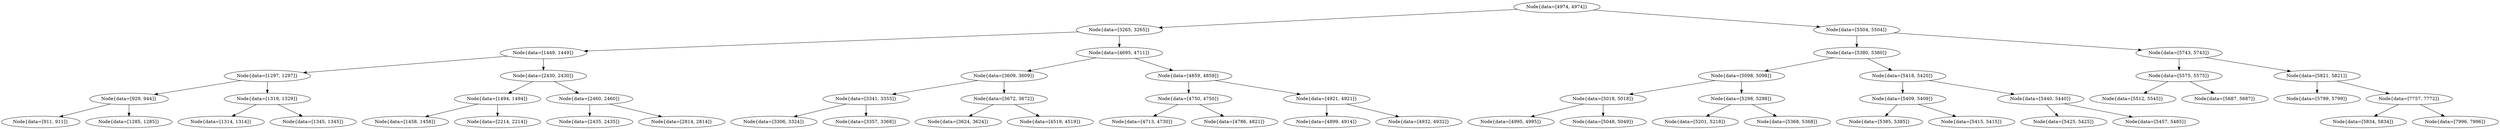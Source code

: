 digraph G{
1695373885 [label="Node{data=[4974, 4974]}"]
1695373885 -> 1587189379
1587189379 [label="Node{data=[3265, 3265]}"]
1587189379 -> 117706097
117706097 [label="Node{data=[1449, 1449]}"]
117706097 -> 626260944
626260944 [label="Node{data=[1297, 1297]}"]
626260944 -> 713064949
713064949 [label="Node{data=[929, 944]}"]
713064949 -> 547632296
547632296 [label="Node{data=[911, 911]}"]
713064949 -> 132958792
132958792 [label="Node{data=[1285, 1285]}"]
626260944 -> 1029385246
1029385246 [label="Node{data=[1319, 1329]}"]
1029385246 -> 326802793
326802793 [label="Node{data=[1314, 1314]}"]
1029385246 -> 318434010
318434010 [label="Node{data=[1345, 1345]}"]
117706097 -> 1940245575
1940245575 [label="Node{data=[2430, 2430]}"]
1940245575 -> 402269681
402269681 [label="Node{data=[1494, 1494]}"]
402269681 -> 1353474994
1353474994 [label="Node{data=[1458, 1458]}"]
402269681 -> 356904775
356904775 [label="Node{data=[2214, 2214]}"]
1940245575 -> 1222626908
1222626908 [label="Node{data=[2460, 2460]}"]
1222626908 -> 248295195
248295195 [label="Node{data=[2435, 2435]}"]
1222626908 -> 1036971139
1036971139 [label="Node{data=[2814, 2814]}"]
1587189379 -> 122360746
122360746 [label="Node{data=[4695, 4711]}"]
122360746 -> 835751985
835751985 [label="Node{data=[3609, 3609]}"]
835751985 -> 1510954343
1510954343 [label="Node{data=[3341, 3353]}"]
1510954343 -> 275710033
275710033 [label="Node{data=[3306, 3324]}"]
1510954343 -> 1340508085
1340508085 [label="Node{data=[3357, 3368]}"]
835751985 -> 2047006560
2047006560 [label="Node{data=[3672, 3672]}"]
2047006560 -> 1518735658
1518735658 [label="Node{data=[3624, 3624]}"]
2047006560 -> 839122851
839122851 [label="Node{data=[4519, 4519]}"]
122360746 -> 1227038073
1227038073 [label="Node{data=[4859, 4859]}"]
1227038073 -> 636910314
636910314 [label="Node{data=[4750, 4750]}"]
636910314 -> 1335046207
1335046207 [label="Node{data=[4713, 4730]}"]
636910314 -> 1656758409
1656758409 [label="Node{data=[4786, 4821]}"]
1227038073 -> 861479293
861479293 [label="Node{data=[4921, 4921]}"]
861479293 -> 636370134
636370134 [label="Node{data=[4899, 4914]}"]
861479293 -> 1932190364
1932190364 [label="Node{data=[4932, 4932]}"]
1695373885 -> 269307928
269307928 [label="Node{data=[5504, 5504]}"]
269307928 -> 1780861357
1780861357 [label="Node{data=[5380, 5380]}"]
1780861357 -> 1048133811
1048133811 [label="Node{data=[5098, 5098]}"]
1048133811 -> 451116002
451116002 [label="Node{data=[5018, 5018]}"]
451116002 -> 1611953462
1611953462 [label="Node{data=[4995, 4995]}"]
451116002 -> 607690808
607690808 [label="Node{data=[5048, 5049]}"]
1048133811 -> 1353715924
1353715924 [label="Node{data=[5298, 5298]}"]
1353715924 -> 1359826251
1359826251 [label="Node{data=[5201, 5218]}"]
1353715924 -> 317927321
317927321 [label="Node{data=[5368, 5368]}"]
1780861357 -> 1940612255
1940612255 [label="Node{data=[5418, 5420]}"]
1940612255 -> 592313486
592313486 [label="Node{data=[5409, 5409]}"]
592313486 -> 412191417
412191417 [label="Node{data=[5385, 5385]}"]
592313486 -> 320205269
320205269 [label="Node{data=[5415, 5415]}"]
1940612255 -> 993194164
993194164 [label="Node{data=[5440, 5440]}"]
993194164 -> 2010632912
2010632912 [label="Node{data=[5425, 5425]}"]
993194164 -> 1661426385
1661426385 [label="Node{data=[5457, 5485]}"]
269307928 -> 1604359229
1604359229 [label="Node{data=[5743, 5743]}"]
1604359229 -> 1941665837
1941665837 [label="Node{data=[5575, 5575]}"]
1941665837 -> 976451032
976451032 [label="Node{data=[5512, 5545]}"]
1941665837 -> 1673228701
1673228701 [label="Node{data=[5687, 5687]}"]
1604359229 -> 954269867
954269867 [label="Node{data=[5821, 5821]}"]
954269867 -> 280194442
280194442 [label="Node{data=[5799, 5799]}"]
954269867 -> 831473649
831473649 [label="Node{data=[7757, 7772]}"]
831473649 -> 151060420
151060420 [label="Node{data=[5834, 5834]}"]
831473649 -> 970211863
970211863 [label="Node{data=[7996, 7996]}"]
}